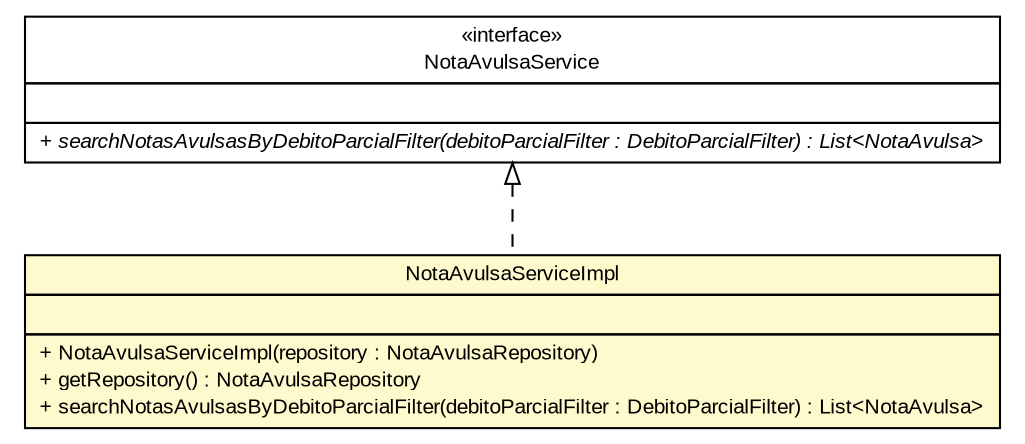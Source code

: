 #!/usr/local/bin/dot
#
# Class diagram 
# Generated by UMLGraph version R5_6 (http://www.umlgraph.org/)
#

digraph G {
	edge [fontname="arial",fontsize=10,labelfontname="arial",labelfontsize=10];
	node [fontname="arial",fontsize=10,shape=plaintext];
	nodesep=0.25;
	ranksep=0.5;
	// br.gov.to.sefaz.arr.dare.service.NotaAvulsaService
	c100385 [label=<<table title="br.gov.to.sefaz.arr.dare.service.NotaAvulsaService" border="0" cellborder="1" cellspacing="0" cellpadding="2" port="p" href="../NotaAvulsaService.html">
		<tr><td><table border="0" cellspacing="0" cellpadding="1">
<tr><td align="center" balign="center"> &#171;interface&#187; </td></tr>
<tr><td align="center" balign="center"> NotaAvulsaService </td></tr>
		</table></td></tr>
		<tr><td><table border="0" cellspacing="0" cellpadding="1">
<tr><td align="left" balign="left">  </td></tr>
		</table></td></tr>
		<tr><td><table border="0" cellspacing="0" cellpadding="1">
<tr><td align="left" balign="left"><font face="arial italic" point-size="10.0"> + searchNotasAvulsasByDebitoParcialFilter(debitoParcialFilter : DebitoParcialFilter) : List&lt;NotaAvulsa&gt; </font></td></tr>
		</table></td></tr>
		</table>>, URL="../NotaAvulsaService.html", fontname="arial", fontcolor="black", fontsize=10.0];
	// br.gov.to.sefaz.arr.dare.service.impl.NotaAvulsaServiceImpl
	c100394 [label=<<table title="br.gov.to.sefaz.arr.dare.service.impl.NotaAvulsaServiceImpl" border="0" cellborder="1" cellspacing="0" cellpadding="2" port="p" bgcolor="lemonChiffon" href="./NotaAvulsaServiceImpl.html">
		<tr><td><table border="0" cellspacing="0" cellpadding="1">
<tr><td align="center" balign="center"> NotaAvulsaServiceImpl </td></tr>
		</table></td></tr>
		<tr><td><table border="0" cellspacing="0" cellpadding="1">
<tr><td align="left" balign="left">  </td></tr>
		</table></td></tr>
		<tr><td><table border="0" cellspacing="0" cellpadding="1">
<tr><td align="left" balign="left"> + NotaAvulsaServiceImpl(repository : NotaAvulsaRepository) </td></tr>
<tr><td align="left" balign="left"> + getRepository() : NotaAvulsaRepository </td></tr>
<tr><td align="left" balign="left"> + searchNotasAvulsasByDebitoParcialFilter(debitoParcialFilter : DebitoParcialFilter) : List&lt;NotaAvulsa&gt; </td></tr>
		</table></td></tr>
		</table>>, URL="./NotaAvulsaServiceImpl.html", fontname="arial", fontcolor="black", fontsize=10.0];
	//br.gov.to.sefaz.arr.dare.service.impl.NotaAvulsaServiceImpl implements br.gov.to.sefaz.arr.dare.service.NotaAvulsaService
	c100385:p -> c100394:p [dir=back,arrowtail=empty,style=dashed];
}

